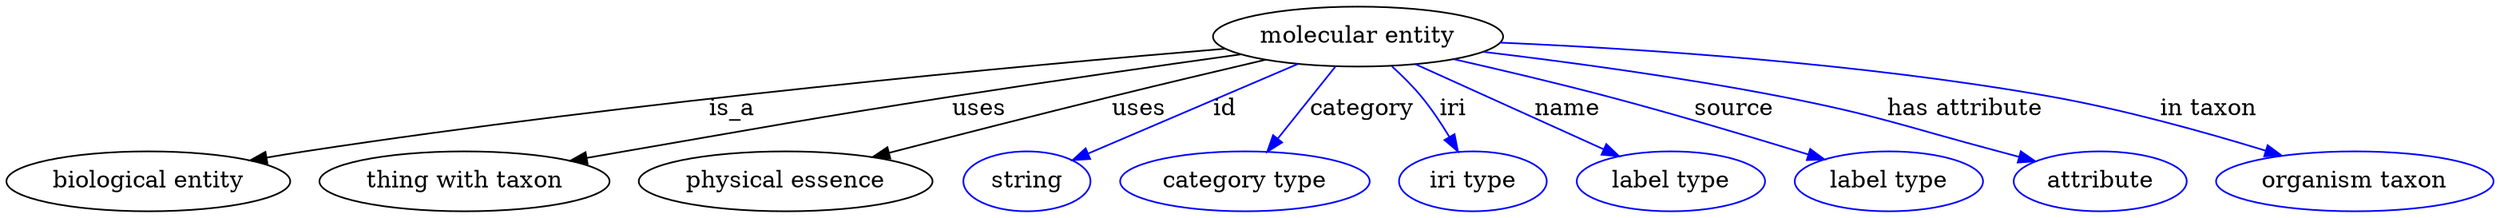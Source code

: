 digraph {
	graph [bb="0,0,1219.9,123"];
	node [label="\N"];
	"molecular entity"	 [height=0.5,
		label="molecular entity",
		pos="660.24,105",
		width=1.9137];
	"biological entity"	 [height=0.5,
		pos="68.244,18",
		width=1.8957];
	"molecular entity" -> "biological entity"	 [label=is_a,
		lp="354.24,61.5",
		pos="e,118.24,30.295 595.63,98.724 497.69,88.675 306.03,66.912 145.24,36 139.77,34.947 134.09,33.775 128.41,32.548"];
	"thing with taxon"	 [height=0.5,
		pos="223.24,18",
		width=1.9137];
	"molecular entity" -> "thing with taxon"	 [label=uses,
		lp="470.24,61.5",
		pos="e,274.13,30.174 603.04,94.833 531.89,82.006 406.8,58.85 300.24,36 294.96,34.867 289.48,33.656 283.99,32.419"];
	"physical essence"	 [height=0.5,
		pos="379.24,18",
		width=1.9318];
	"molecular entity" -> "physical essence"	 [label=uses,
		lp="553.24,61.5",
		pos="e,423.21,31.987 614.72,91.358 592.53,84.677 565.48,76.48 541.24,69 505.14,57.857 464.6,45.092 433.1,35.121"];
	id	 [color=blue,
		height=0.5,
		label=string,
		pos="497.24,18",
		width=0.84854];
	"molecular entity" -> id	 [color=blue,
		label=id,
		lp="594.74,61.5",
		pos="e,519.9,30.09 629.58,88.636 600.79,73.268 557.9,50.377 528.82,34.853",
		style=solid];
	category	 [color=blue,
		height=0.5,
		label="category type",
		pos="604.24,18",
		width=1.6249];
	"molecular entity" -> category	 [color=blue,
		label=category,
		lp="659.74,61.5",
		pos="e,615.64,35.706 648.64,86.974 640.7,74.644 630.05,58.098 621.17,44.302",
		style=solid];
	iri	 [color=blue,
		height=0.5,
		label="iri type",
		pos="717.24,18",
		width=1.011];
	"molecular entity" -> iri	 [color=blue,
		label=iri,
		lp="702.74,61.5",
		pos="e,707.44,35.764 674.11,87.339 678.45,81.589 683.17,75.112 687.24,69 692.4,61.257 697.66,52.61 702.31,44.668",
		style=solid];
	name	 [color=blue,
		height=0.5,
		label="label type",
		pos="817.24,18",
		width=1.2638];
	"molecular entity" -> name	 [color=blue,
		label=name,
		lp="763.74,61.5",
		pos="e,790.72,32.698 689.77,88.636 715.87,74.175 753.99,53.052 781.74,37.675",
		style=solid];
	source	 [color=blue,
		height=0.5,
		label="label type",
		pos="926.24,18",
		width=1.2638];
	"molecular entity" -> source	 [color=blue,
		label=source,
		lp="845.24,61.5",
		pos="e,893.2,30.397 707.46,91.873 730.42,85.312 758.38,77.066 783.24,69 817.22,57.979 855.3,44.334 883.62,33.932",
		style=solid];
	"has attribute"	 [color=blue,
		height=0.5,
		label=attribute,
		pos="1030.2,18",
		width=1.1193];
	"molecular entity" -> "has attribute"	 [color=blue,
		label="has attribute",
		lp="957.74,61.5",
		pos="e,999.14,29.531 720.84,96.293 762.3,89.888 818.39,80.345 867.24,69 918.21,57.166 930.5,52.202 980.24,36 983.31,35 986.48,33.937 \
989.66,32.847",
		style=solid];
	"in taxon"	 [color=blue,
		height=0.5,
		label="organism taxon",
		pos="1154.2,18",
		width=1.8234];
	"molecular entity" -> "in taxon"	 [color=blue,
		label="in taxon",
		lp="1071.7,61.5",
		pos="e,1116,32.708 728.25,101.75 796.39,97.549 903.97,88.332 995.24,69 1033.2,60.951 1075,47.355 1106.2,36.225",
		style=solid];
}
